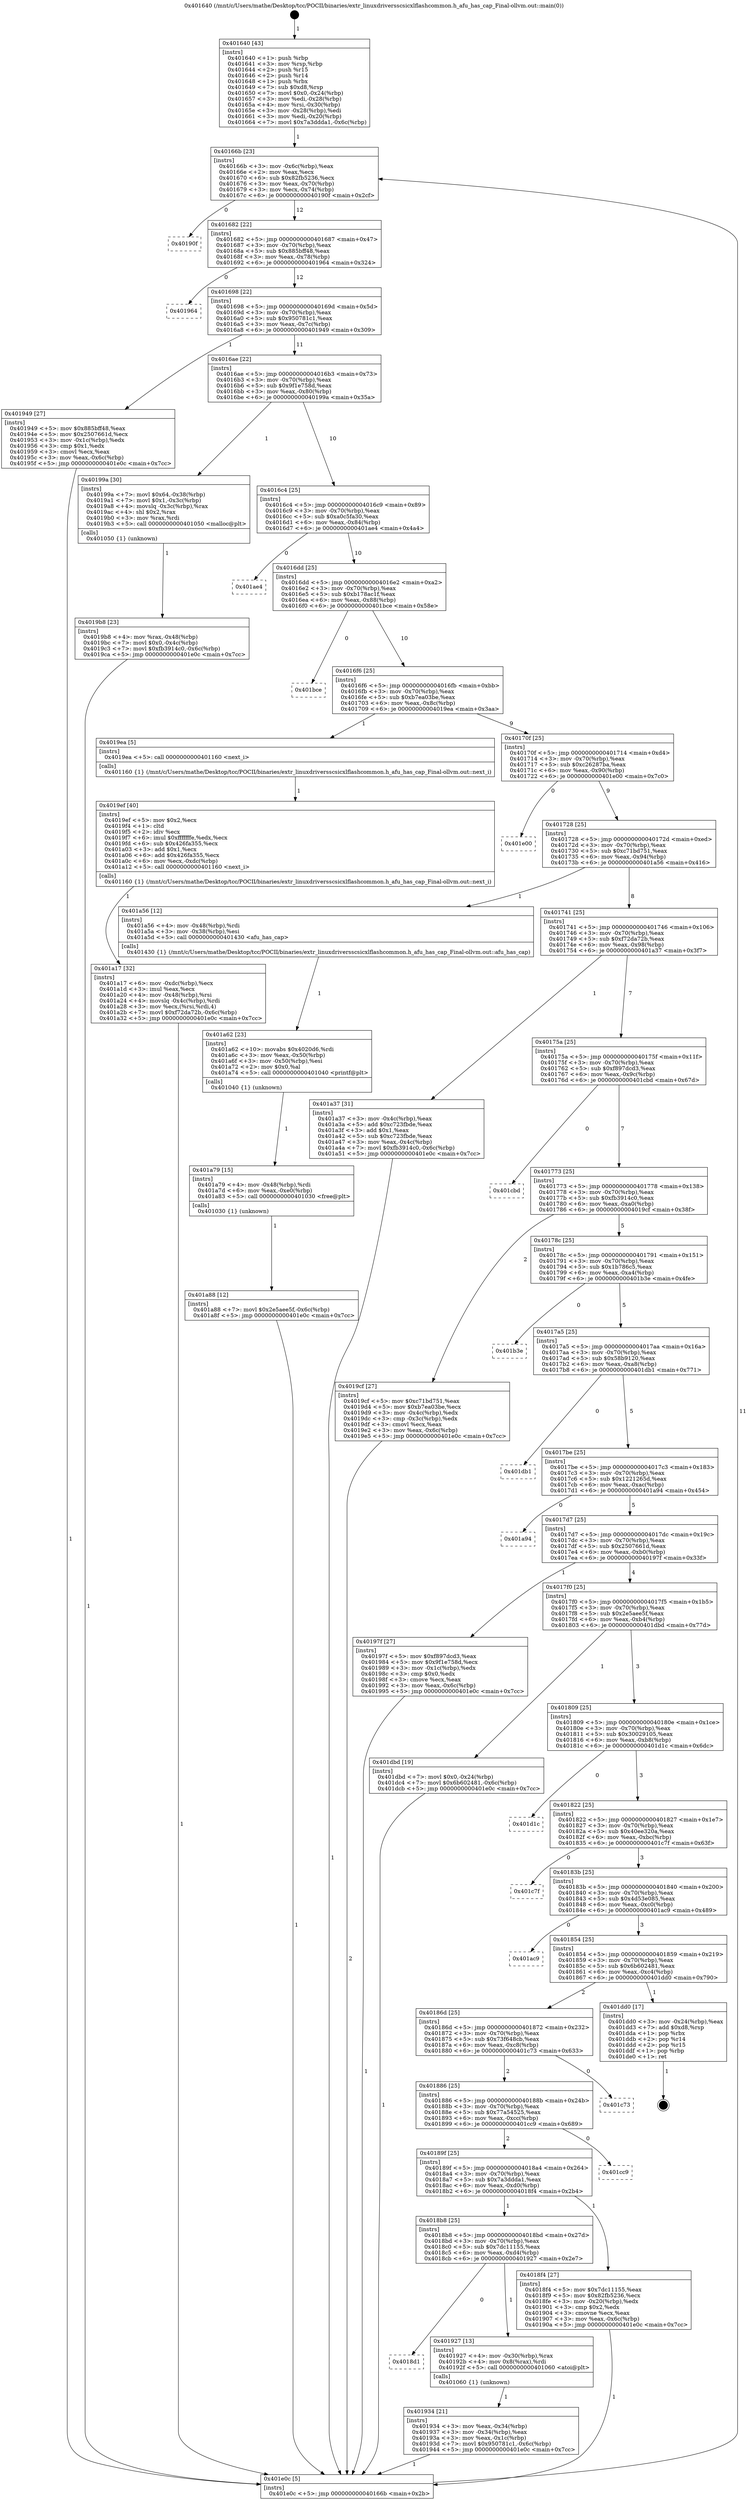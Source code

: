 digraph "0x401640" {
  label = "0x401640 (/mnt/c/Users/mathe/Desktop/tcc/POCII/binaries/extr_linuxdriversscsicxlflashcommon.h_afu_has_cap_Final-ollvm.out::main(0))"
  labelloc = "t"
  node[shape=record]

  Entry [label="",width=0.3,height=0.3,shape=circle,fillcolor=black,style=filled]
  "0x40166b" [label="{
     0x40166b [23]\l
     | [instrs]\l
     &nbsp;&nbsp;0x40166b \<+3\>: mov -0x6c(%rbp),%eax\l
     &nbsp;&nbsp;0x40166e \<+2\>: mov %eax,%ecx\l
     &nbsp;&nbsp;0x401670 \<+6\>: sub $0x82fb5236,%ecx\l
     &nbsp;&nbsp;0x401676 \<+3\>: mov %eax,-0x70(%rbp)\l
     &nbsp;&nbsp;0x401679 \<+3\>: mov %ecx,-0x74(%rbp)\l
     &nbsp;&nbsp;0x40167c \<+6\>: je 000000000040190f \<main+0x2cf\>\l
  }"]
  "0x40190f" [label="{
     0x40190f\l
  }", style=dashed]
  "0x401682" [label="{
     0x401682 [22]\l
     | [instrs]\l
     &nbsp;&nbsp;0x401682 \<+5\>: jmp 0000000000401687 \<main+0x47\>\l
     &nbsp;&nbsp;0x401687 \<+3\>: mov -0x70(%rbp),%eax\l
     &nbsp;&nbsp;0x40168a \<+5\>: sub $0x885bff48,%eax\l
     &nbsp;&nbsp;0x40168f \<+3\>: mov %eax,-0x78(%rbp)\l
     &nbsp;&nbsp;0x401692 \<+6\>: je 0000000000401964 \<main+0x324\>\l
  }"]
  Exit [label="",width=0.3,height=0.3,shape=circle,fillcolor=black,style=filled,peripheries=2]
  "0x401964" [label="{
     0x401964\l
  }", style=dashed]
  "0x401698" [label="{
     0x401698 [22]\l
     | [instrs]\l
     &nbsp;&nbsp;0x401698 \<+5\>: jmp 000000000040169d \<main+0x5d\>\l
     &nbsp;&nbsp;0x40169d \<+3\>: mov -0x70(%rbp),%eax\l
     &nbsp;&nbsp;0x4016a0 \<+5\>: sub $0x950781c1,%eax\l
     &nbsp;&nbsp;0x4016a5 \<+3\>: mov %eax,-0x7c(%rbp)\l
     &nbsp;&nbsp;0x4016a8 \<+6\>: je 0000000000401949 \<main+0x309\>\l
  }"]
  "0x401a88" [label="{
     0x401a88 [12]\l
     | [instrs]\l
     &nbsp;&nbsp;0x401a88 \<+7\>: movl $0x2e5aee5f,-0x6c(%rbp)\l
     &nbsp;&nbsp;0x401a8f \<+5\>: jmp 0000000000401e0c \<main+0x7cc\>\l
  }"]
  "0x401949" [label="{
     0x401949 [27]\l
     | [instrs]\l
     &nbsp;&nbsp;0x401949 \<+5\>: mov $0x885bff48,%eax\l
     &nbsp;&nbsp;0x40194e \<+5\>: mov $0x2507661d,%ecx\l
     &nbsp;&nbsp;0x401953 \<+3\>: mov -0x1c(%rbp),%edx\l
     &nbsp;&nbsp;0x401956 \<+3\>: cmp $0x1,%edx\l
     &nbsp;&nbsp;0x401959 \<+3\>: cmovl %ecx,%eax\l
     &nbsp;&nbsp;0x40195c \<+3\>: mov %eax,-0x6c(%rbp)\l
     &nbsp;&nbsp;0x40195f \<+5\>: jmp 0000000000401e0c \<main+0x7cc\>\l
  }"]
  "0x4016ae" [label="{
     0x4016ae [22]\l
     | [instrs]\l
     &nbsp;&nbsp;0x4016ae \<+5\>: jmp 00000000004016b3 \<main+0x73\>\l
     &nbsp;&nbsp;0x4016b3 \<+3\>: mov -0x70(%rbp),%eax\l
     &nbsp;&nbsp;0x4016b6 \<+5\>: sub $0x9f1e758d,%eax\l
     &nbsp;&nbsp;0x4016bb \<+3\>: mov %eax,-0x80(%rbp)\l
     &nbsp;&nbsp;0x4016be \<+6\>: je 000000000040199a \<main+0x35a\>\l
  }"]
  "0x401a79" [label="{
     0x401a79 [15]\l
     | [instrs]\l
     &nbsp;&nbsp;0x401a79 \<+4\>: mov -0x48(%rbp),%rdi\l
     &nbsp;&nbsp;0x401a7d \<+6\>: mov %eax,-0xe0(%rbp)\l
     &nbsp;&nbsp;0x401a83 \<+5\>: call 0000000000401030 \<free@plt\>\l
     | [calls]\l
     &nbsp;&nbsp;0x401030 \{1\} (unknown)\l
  }"]
  "0x40199a" [label="{
     0x40199a [30]\l
     | [instrs]\l
     &nbsp;&nbsp;0x40199a \<+7\>: movl $0x64,-0x38(%rbp)\l
     &nbsp;&nbsp;0x4019a1 \<+7\>: movl $0x1,-0x3c(%rbp)\l
     &nbsp;&nbsp;0x4019a8 \<+4\>: movslq -0x3c(%rbp),%rax\l
     &nbsp;&nbsp;0x4019ac \<+4\>: shl $0x2,%rax\l
     &nbsp;&nbsp;0x4019b0 \<+3\>: mov %rax,%rdi\l
     &nbsp;&nbsp;0x4019b3 \<+5\>: call 0000000000401050 \<malloc@plt\>\l
     | [calls]\l
     &nbsp;&nbsp;0x401050 \{1\} (unknown)\l
  }"]
  "0x4016c4" [label="{
     0x4016c4 [25]\l
     | [instrs]\l
     &nbsp;&nbsp;0x4016c4 \<+5\>: jmp 00000000004016c9 \<main+0x89\>\l
     &nbsp;&nbsp;0x4016c9 \<+3\>: mov -0x70(%rbp),%eax\l
     &nbsp;&nbsp;0x4016cc \<+5\>: sub $0xa0c5fa30,%eax\l
     &nbsp;&nbsp;0x4016d1 \<+6\>: mov %eax,-0x84(%rbp)\l
     &nbsp;&nbsp;0x4016d7 \<+6\>: je 0000000000401ae4 \<main+0x4a4\>\l
  }"]
  "0x401a62" [label="{
     0x401a62 [23]\l
     | [instrs]\l
     &nbsp;&nbsp;0x401a62 \<+10\>: movabs $0x4020d6,%rdi\l
     &nbsp;&nbsp;0x401a6c \<+3\>: mov %eax,-0x50(%rbp)\l
     &nbsp;&nbsp;0x401a6f \<+3\>: mov -0x50(%rbp),%esi\l
     &nbsp;&nbsp;0x401a72 \<+2\>: mov $0x0,%al\l
     &nbsp;&nbsp;0x401a74 \<+5\>: call 0000000000401040 \<printf@plt\>\l
     | [calls]\l
     &nbsp;&nbsp;0x401040 \{1\} (unknown)\l
  }"]
  "0x401ae4" [label="{
     0x401ae4\l
  }", style=dashed]
  "0x4016dd" [label="{
     0x4016dd [25]\l
     | [instrs]\l
     &nbsp;&nbsp;0x4016dd \<+5\>: jmp 00000000004016e2 \<main+0xa2\>\l
     &nbsp;&nbsp;0x4016e2 \<+3\>: mov -0x70(%rbp),%eax\l
     &nbsp;&nbsp;0x4016e5 \<+5\>: sub $0xb178ac1f,%eax\l
     &nbsp;&nbsp;0x4016ea \<+6\>: mov %eax,-0x88(%rbp)\l
     &nbsp;&nbsp;0x4016f0 \<+6\>: je 0000000000401bce \<main+0x58e\>\l
  }"]
  "0x401a17" [label="{
     0x401a17 [32]\l
     | [instrs]\l
     &nbsp;&nbsp;0x401a17 \<+6\>: mov -0xdc(%rbp),%ecx\l
     &nbsp;&nbsp;0x401a1d \<+3\>: imul %eax,%ecx\l
     &nbsp;&nbsp;0x401a20 \<+4\>: mov -0x48(%rbp),%rsi\l
     &nbsp;&nbsp;0x401a24 \<+4\>: movslq -0x4c(%rbp),%rdi\l
     &nbsp;&nbsp;0x401a28 \<+3\>: mov %ecx,(%rsi,%rdi,4)\l
     &nbsp;&nbsp;0x401a2b \<+7\>: movl $0xf72da72b,-0x6c(%rbp)\l
     &nbsp;&nbsp;0x401a32 \<+5\>: jmp 0000000000401e0c \<main+0x7cc\>\l
  }"]
  "0x401bce" [label="{
     0x401bce\l
  }", style=dashed]
  "0x4016f6" [label="{
     0x4016f6 [25]\l
     | [instrs]\l
     &nbsp;&nbsp;0x4016f6 \<+5\>: jmp 00000000004016fb \<main+0xbb\>\l
     &nbsp;&nbsp;0x4016fb \<+3\>: mov -0x70(%rbp),%eax\l
     &nbsp;&nbsp;0x4016fe \<+5\>: sub $0xb7ea03be,%eax\l
     &nbsp;&nbsp;0x401703 \<+6\>: mov %eax,-0x8c(%rbp)\l
     &nbsp;&nbsp;0x401709 \<+6\>: je 00000000004019ea \<main+0x3aa\>\l
  }"]
  "0x4019ef" [label="{
     0x4019ef [40]\l
     | [instrs]\l
     &nbsp;&nbsp;0x4019ef \<+5\>: mov $0x2,%ecx\l
     &nbsp;&nbsp;0x4019f4 \<+1\>: cltd\l
     &nbsp;&nbsp;0x4019f5 \<+2\>: idiv %ecx\l
     &nbsp;&nbsp;0x4019f7 \<+6\>: imul $0xfffffffe,%edx,%ecx\l
     &nbsp;&nbsp;0x4019fd \<+6\>: sub $0x426fa355,%ecx\l
     &nbsp;&nbsp;0x401a03 \<+3\>: add $0x1,%ecx\l
     &nbsp;&nbsp;0x401a06 \<+6\>: add $0x426fa355,%ecx\l
     &nbsp;&nbsp;0x401a0c \<+6\>: mov %ecx,-0xdc(%rbp)\l
     &nbsp;&nbsp;0x401a12 \<+5\>: call 0000000000401160 \<next_i\>\l
     | [calls]\l
     &nbsp;&nbsp;0x401160 \{1\} (/mnt/c/Users/mathe/Desktop/tcc/POCII/binaries/extr_linuxdriversscsicxlflashcommon.h_afu_has_cap_Final-ollvm.out::next_i)\l
  }"]
  "0x4019ea" [label="{
     0x4019ea [5]\l
     | [instrs]\l
     &nbsp;&nbsp;0x4019ea \<+5\>: call 0000000000401160 \<next_i\>\l
     | [calls]\l
     &nbsp;&nbsp;0x401160 \{1\} (/mnt/c/Users/mathe/Desktop/tcc/POCII/binaries/extr_linuxdriversscsicxlflashcommon.h_afu_has_cap_Final-ollvm.out::next_i)\l
  }"]
  "0x40170f" [label="{
     0x40170f [25]\l
     | [instrs]\l
     &nbsp;&nbsp;0x40170f \<+5\>: jmp 0000000000401714 \<main+0xd4\>\l
     &nbsp;&nbsp;0x401714 \<+3\>: mov -0x70(%rbp),%eax\l
     &nbsp;&nbsp;0x401717 \<+5\>: sub $0xc26287ba,%eax\l
     &nbsp;&nbsp;0x40171c \<+6\>: mov %eax,-0x90(%rbp)\l
     &nbsp;&nbsp;0x401722 \<+6\>: je 0000000000401e00 \<main+0x7c0\>\l
  }"]
  "0x4019b8" [label="{
     0x4019b8 [23]\l
     | [instrs]\l
     &nbsp;&nbsp;0x4019b8 \<+4\>: mov %rax,-0x48(%rbp)\l
     &nbsp;&nbsp;0x4019bc \<+7\>: movl $0x0,-0x4c(%rbp)\l
     &nbsp;&nbsp;0x4019c3 \<+7\>: movl $0xfb3914c0,-0x6c(%rbp)\l
     &nbsp;&nbsp;0x4019ca \<+5\>: jmp 0000000000401e0c \<main+0x7cc\>\l
  }"]
  "0x401e00" [label="{
     0x401e00\l
  }", style=dashed]
  "0x401728" [label="{
     0x401728 [25]\l
     | [instrs]\l
     &nbsp;&nbsp;0x401728 \<+5\>: jmp 000000000040172d \<main+0xed\>\l
     &nbsp;&nbsp;0x40172d \<+3\>: mov -0x70(%rbp),%eax\l
     &nbsp;&nbsp;0x401730 \<+5\>: sub $0xc71bd751,%eax\l
     &nbsp;&nbsp;0x401735 \<+6\>: mov %eax,-0x94(%rbp)\l
     &nbsp;&nbsp;0x40173b \<+6\>: je 0000000000401a56 \<main+0x416\>\l
  }"]
  "0x401934" [label="{
     0x401934 [21]\l
     | [instrs]\l
     &nbsp;&nbsp;0x401934 \<+3\>: mov %eax,-0x34(%rbp)\l
     &nbsp;&nbsp;0x401937 \<+3\>: mov -0x34(%rbp),%eax\l
     &nbsp;&nbsp;0x40193a \<+3\>: mov %eax,-0x1c(%rbp)\l
     &nbsp;&nbsp;0x40193d \<+7\>: movl $0x950781c1,-0x6c(%rbp)\l
     &nbsp;&nbsp;0x401944 \<+5\>: jmp 0000000000401e0c \<main+0x7cc\>\l
  }"]
  "0x401a56" [label="{
     0x401a56 [12]\l
     | [instrs]\l
     &nbsp;&nbsp;0x401a56 \<+4\>: mov -0x48(%rbp),%rdi\l
     &nbsp;&nbsp;0x401a5a \<+3\>: mov -0x38(%rbp),%esi\l
     &nbsp;&nbsp;0x401a5d \<+5\>: call 0000000000401430 \<afu_has_cap\>\l
     | [calls]\l
     &nbsp;&nbsp;0x401430 \{1\} (/mnt/c/Users/mathe/Desktop/tcc/POCII/binaries/extr_linuxdriversscsicxlflashcommon.h_afu_has_cap_Final-ollvm.out::afu_has_cap)\l
  }"]
  "0x401741" [label="{
     0x401741 [25]\l
     | [instrs]\l
     &nbsp;&nbsp;0x401741 \<+5\>: jmp 0000000000401746 \<main+0x106\>\l
     &nbsp;&nbsp;0x401746 \<+3\>: mov -0x70(%rbp),%eax\l
     &nbsp;&nbsp;0x401749 \<+5\>: sub $0xf72da72b,%eax\l
     &nbsp;&nbsp;0x40174e \<+6\>: mov %eax,-0x98(%rbp)\l
     &nbsp;&nbsp;0x401754 \<+6\>: je 0000000000401a37 \<main+0x3f7\>\l
  }"]
  "0x4018d1" [label="{
     0x4018d1\l
  }", style=dashed]
  "0x401a37" [label="{
     0x401a37 [31]\l
     | [instrs]\l
     &nbsp;&nbsp;0x401a37 \<+3\>: mov -0x4c(%rbp),%eax\l
     &nbsp;&nbsp;0x401a3a \<+5\>: add $0xc723fbde,%eax\l
     &nbsp;&nbsp;0x401a3f \<+3\>: add $0x1,%eax\l
     &nbsp;&nbsp;0x401a42 \<+5\>: sub $0xc723fbde,%eax\l
     &nbsp;&nbsp;0x401a47 \<+3\>: mov %eax,-0x4c(%rbp)\l
     &nbsp;&nbsp;0x401a4a \<+7\>: movl $0xfb3914c0,-0x6c(%rbp)\l
     &nbsp;&nbsp;0x401a51 \<+5\>: jmp 0000000000401e0c \<main+0x7cc\>\l
  }"]
  "0x40175a" [label="{
     0x40175a [25]\l
     | [instrs]\l
     &nbsp;&nbsp;0x40175a \<+5\>: jmp 000000000040175f \<main+0x11f\>\l
     &nbsp;&nbsp;0x40175f \<+3\>: mov -0x70(%rbp),%eax\l
     &nbsp;&nbsp;0x401762 \<+5\>: sub $0xf897dcd3,%eax\l
     &nbsp;&nbsp;0x401767 \<+6\>: mov %eax,-0x9c(%rbp)\l
     &nbsp;&nbsp;0x40176d \<+6\>: je 0000000000401cbd \<main+0x67d\>\l
  }"]
  "0x401927" [label="{
     0x401927 [13]\l
     | [instrs]\l
     &nbsp;&nbsp;0x401927 \<+4\>: mov -0x30(%rbp),%rax\l
     &nbsp;&nbsp;0x40192b \<+4\>: mov 0x8(%rax),%rdi\l
     &nbsp;&nbsp;0x40192f \<+5\>: call 0000000000401060 \<atoi@plt\>\l
     | [calls]\l
     &nbsp;&nbsp;0x401060 \{1\} (unknown)\l
  }"]
  "0x401cbd" [label="{
     0x401cbd\l
  }", style=dashed]
  "0x401773" [label="{
     0x401773 [25]\l
     | [instrs]\l
     &nbsp;&nbsp;0x401773 \<+5\>: jmp 0000000000401778 \<main+0x138\>\l
     &nbsp;&nbsp;0x401778 \<+3\>: mov -0x70(%rbp),%eax\l
     &nbsp;&nbsp;0x40177b \<+5\>: sub $0xfb3914c0,%eax\l
     &nbsp;&nbsp;0x401780 \<+6\>: mov %eax,-0xa0(%rbp)\l
     &nbsp;&nbsp;0x401786 \<+6\>: je 00000000004019cf \<main+0x38f\>\l
  }"]
  "0x401640" [label="{
     0x401640 [43]\l
     | [instrs]\l
     &nbsp;&nbsp;0x401640 \<+1\>: push %rbp\l
     &nbsp;&nbsp;0x401641 \<+3\>: mov %rsp,%rbp\l
     &nbsp;&nbsp;0x401644 \<+2\>: push %r15\l
     &nbsp;&nbsp;0x401646 \<+2\>: push %r14\l
     &nbsp;&nbsp;0x401648 \<+1\>: push %rbx\l
     &nbsp;&nbsp;0x401649 \<+7\>: sub $0xd8,%rsp\l
     &nbsp;&nbsp;0x401650 \<+7\>: movl $0x0,-0x24(%rbp)\l
     &nbsp;&nbsp;0x401657 \<+3\>: mov %edi,-0x28(%rbp)\l
     &nbsp;&nbsp;0x40165a \<+4\>: mov %rsi,-0x30(%rbp)\l
     &nbsp;&nbsp;0x40165e \<+3\>: mov -0x28(%rbp),%edi\l
     &nbsp;&nbsp;0x401661 \<+3\>: mov %edi,-0x20(%rbp)\l
     &nbsp;&nbsp;0x401664 \<+7\>: movl $0x7a3ddda1,-0x6c(%rbp)\l
  }"]
  "0x4019cf" [label="{
     0x4019cf [27]\l
     | [instrs]\l
     &nbsp;&nbsp;0x4019cf \<+5\>: mov $0xc71bd751,%eax\l
     &nbsp;&nbsp;0x4019d4 \<+5\>: mov $0xb7ea03be,%ecx\l
     &nbsp;&nbsp;0x4019d9 \<+3\>: mov -0x4c(%rbp),%edx\l
     &nbsp;&nbsp;0x4019dc \<+3\>: cmp -0x3c(%rbp),%edx\l
     &nbsp;&nbsp;0x4019df \<+3\>: cmovl %ecx,%eax\l
     &nbsp;&nbsp;0x4019e2 \<+3\>: mov %eax,-0x6c(%rbp)\l
     &nbsp;&nbsp;0x4019e5 \<+5\>: jmp 0000000000401e0c \<main+0x7cc\>\l
  }"]
  "0x40178c" [label="{
     0x40178c [25]\l
     | [instrs]\l
     &nbsp;&nbsp;0x40178c \<+5\>: jmp 0000000000401791 \<main+0x151\>\l
     &nbsp;&nbsp;0x401791 \<+3\>: mov -0x70(%rbp),%eax\l
     &nbsp;&nbsp;0x401794 \<+5\>: sub $0x1b786c5,%eax\l
     &nbsp;&nbsp;0x401799 \<+6\>: mov %eax,-0xa4(%rbp)\l
     &nbsp;&nbsp;0x40179f \<+6\>: je 0000000000401b3e \<main+0x4fe\>\l
  }"]
  "0x401e0c" [label="{
     0x401e0c [5]\l
     | [instrs]\l
     &nbsp;&nbsp;0x401e0c \<+5\>: jmp 000000000040166b \<main+0x2b\>\l
  }"]
  "0x401b3e" [label="{
     0x401b3e\l
  }", style=dashed]
  "0x4017a5" [label="{
     0x4017a5 [25]\l
     | [instrs]\l
     &nbsp;&nbsp;0x4017a5 \<+5\>: jmp 00000000004017aa \<main+0x16a\>\l
     &nbsp;&nbsp;0x4017aa \<+3\>: mov -0x70(%rbp),%eax\l
     &nbsp;&nbsp;0x4017ad \<+5\>: sub $0x58b9120,%eax\l
     &nbsp;&nbsp;0x4017b2 \<+6\>: mov %eax,-0xa8(%rbp)\l
     &nbsp;&nbsp;0x4017b8 \<+6\>: je 0000000000401db1 \<main+0x771\>\l
  }"]
  "0x4018b8" [label="{
     0x4018b8 [25]\l
     | [instrs]\l
     &nbsp;&nbsp;0x4018b8 \<+5\>: jmp 00000000004018bd \<main+0x27d\>\l
     &nbsp;&nbsp;0x4018bd \<+3\>: mov -0x70(%rbp),%eax\l
     &nbsp;&nbsp;0x4018c0 \<+5\>: sub $0x7dc11155,%eax\l
     &nbsp;&nbsp;0x4018c5 \<+6\>: mov %eax,-0xd4(%rbp)\l
     &nbsp;&nbsp;0x4018cb \<+6\>: je 0000000000401927 \<main+0x2e7\>\l
  }"]
  "0x401db1" [label="{
     0x401db1\l
  }", style=dashed]
  "0x4017be" [label="{
     0x4017be [25]\l
     | [instrs]\l
     &nbsp;&nbsp;0x4017be \<+5\>: jmp 00000000004017c3 \<main+0x183\>\l
     &nbsp;&nbsp;0x4017c3 \<+3\>: mov -0x70(%rbp),%eax\l
     &nbsp;&nbsp;0x4017c6 \<+5\>: sub $0x1221265d,%eax\l
     &nbsp;&nbsp;0x4017cb \<+6\>: mov %eax,-0xac(%rbp)\l
     &nbsp;&nbsp;0x4017d1 \<+6\>: je 0000000000401a94 \<main+0x454\>\l
  }"]
  "0x4018f4" [label="{
     0x4018f4 [27]\l
     | [instrs]\l
     &nbsp;&nbsp;0x4018f4 \<+5\>: mov $0x7dc11155,%eax\l
     &nbsp;&nbsp;0x4018f9 \<+5\>: mov $0x82fb5236,%ecx\l
     &nbsp;&nbsp;0x4018fe \<+3\>: mov -0x20(%rbp),%edx\l
     &nbsp;&nbsp;0x401901 \<+3\>: cmp $0x2,%edx\l
     &nbsp;&nbsp;0x401904 \<+3\>: cmovne %ecx,%eax\l
     &nbsp;&nbsp;0x401907 \<+3\>: mov %eax,-0x6c(%rbp)\l
     &nbsp;&nbsp;0x40190a \<+5\>: jmp 0000000000401e0c \<main+0x7cc\>\l
  }"]
  "0x401a94" [label="{
     0x401a94\l
  }", style=dashed]
  "0x4017d7" [label="{
     0x4017d7 [25]\l
     | [instrs]\l
     &nbsp;&nbsp;0x4017d7 \<+5\>: jmp 00000000004017dc \<main+0x19c\>\l
     &nbsp;&nbsp;0x4017dc \<+3\>: mov -0x70(%rbp),%eax\l
     &nbsp;&nbsp;0x4017df \<+5\>: sub $0x2507661d,%eax\l
     &nbsp;&nbsp;0x4017e4 \<+6\>: mov %eax,-0xb0(%rbp)\l
     &nbsp;&nbsp;0x4017ea \<+6\>: je 000000000040197f \<main+0x33f\>\l
  }"]
  "0x40189f" [label="{
     0x40189f [25]\l
     | [instrs]\l
     &nbsp;&nbsp;0x40189f \<+5\>: jmp 00000000004018a4 \<main+0x264\>\l
     &nbsp;&nbsp;0x4018a4 \<+3\>: mov -0x70(%rbp),%eax\l
     &nbsp;&nbsp;0x4018a7 \<+5\>: sub $0x7a3ddda1,%eax\l
     &nbsp;&nbsp;0x4018ac \<+6\>: mov %eax,-0xd0(%rbp)\l
     &nbsp;&nbsp;0x4018b2 \<+6\>: je 00000000004018f4 \<main+0x2b4\>\l
  }"]
  "0x40197f" [label="{
     0x40197f [27]\l
     | [instrs]\l
     &nbsp;&nbsp;0x40197f \<+5\>: mov $0xf897dcd3,%eax\l
     &nbsp;&nbsp;0x401984 \<+5\>: mov $0x9f1e758d,%ecx\l
     &nbsp;&nbsp;0x401989 \<+3\>: mov -0x1c(%rbp),%edx\l
     &nbsp;&nbsp;0x40198c \<+3\>: cmp $0x0,%edx\l
     &nbsp;&nbsp;0x40198f \<+3\>: cmove %ecx,%eax\l
     &nbsp;&nbsp;0x401992 \<+3\>: mov %eax,-0x6c(%rbp)\l
     &nbsp;&nbsp;0x401995 \<+5\>: jmp 0000000000401e0c \<main+0x7cc\>\l
  }"]
  "0x4017f0" [label="{
     0x4017f0 [25]\l
     | [instrs]\l
     &nbsp;&nbsp;0x4017f0 \<+5\>: jmp 00000000004017f5 \<main+0x1b5\>\l
     &nbsp;&nbsp;0x4017f5 \<+3\>: mov -0x70(%rbp),%eax\l
     &nbsp;&nbsp;0x4017f8 \<+5\>: sub $0x2e5aee5f,%eax\l
     &nbsp;&nbsp;0x4017fd \<+6\>: mov %eax,-0xb4(%rbp)\l
     &nbsp;&nbsp;0x401803 \<+6\>: je 0000000000401dbd \<main+0x77d\>\l
  }"]
  "0x401cc9" [label="{
     0x401cc9\l
  }", style=dashed]
  "0x401dbd" [label="{
     0x401dbd [19]\l
     | [instrs]\l
     &nbsp;&nbsp;0x401dbd \<+7\>: movl $0x0,-0x24(%rbp)\l
     &nbsp;&nbsp;0x401dc4 \<+7\>: movl $0x6b602481,-0x6c(%rbp)\l
     &nbsp;&nbsp;0x401dcb \<+5\>: jmp 0000000000401e0c \<main+0x7cc\>\l
  }"]
  "0x401809" [label="{
     0x401809 [25]\l
     | [instrs]\l
     &nbsp;&nbsp;0x401809 \<+5\>: jmp 000000000040180e \<main+0x1ce\>\l
     &nbsp;&nbsp;0x40180e \<+3\>: mov -0x70(%rbp),%eax\l
     &nbsp;&nbsp;0x401811 \<+5\>: sub $0x30029105,%eax\l
     &nbsp;&nbsp;0x401816 \<+6\>: mov %eax,-0xb8(%rbp)\l
     &nbsp;&nbsp;0x40181c \<+6\>: je 0000000000401d1c \<main+0x6dc\>\l
  }"]
  "0x401886" [label="{
     0x401886 [25]\l
     | [instrs]\l
     &nbsp;&nbsp;0x401886 \<+5\>: jmp 000000000040188b \<main+0x24b\>\l
     &nbsp;&nbsp;0x40188b \<+3\>: mov -0x70(%rbp),%eax\l
     &nbsp;&nbsp;0x40188e \<+5\>: sub $0x77a54525,%eax\l
     &nbsp;&nbsp;0x401893 \<+6\>: mov %eax,-0xcc(%rbp)\l
     &nbsp;&nbsp;0x401899 \<+6\>: je 0000000000401cc9 \<main+0x689\>\l
  }"]
  "0x401d1c" [label="{
     0x401d1c\l
  }", style=dashed]
  "0x401822" [label="{
     0x401822 [25]\l
     | [instrs]\l
     &nbsp;&nbsp;0x401822 \<+5\>: jmp 0000000000401827 \<main+0x1e7\>\l
     &nbsp;&nbsp;0x401827 \<+3\>: mov -0x70(%rbp),%eax\l
     &nbsp;&nbsp;0x40182a \<+5\>: sub $0x40ee320a,%eax\l
     &nbsp;&nbsp;0x40182f \<+6\>: mov %eax,-0xbc(%rbp)\l
     &nbsp;&nbsp;0x401835 \<+6\>: je 0000000000401c7f \<main+0x63f\>\l
  }"]
  "0x401c73" [label="{
     0x401c73\l
  }", style=dashed]
  "0x401c7f" [label="{
     0x401c7f\l
  }", style=dashed]
  "0x40183b" [label="{
     0x40183b [25]\l
     | [instrs]\l
     &nbsp;&nbsp;0x40183b \<+5\>: jmp 0000000000401840 \<main+0x200\>\l
     &nbsp;&nbsp;0x401840 \<+3\>: mov -0x70(%rbp),%eax\l
     &nbsp;&nbsp;0x401843 \<+5\>: sub $0x4d53e085,%eax\l
     &nbsp;&nbsp;0x401848 \<+6\>: mov %eax,-0xc0(%rbp)\l
     &nbsp;&nbsp;0x40184e \<+6\>: je 0000000000401ac9 \<main+0x489\>\l
  }"]
  "0x40186d" [label="{
     0x40186d [25]\l
     | [instrs]\l
     &nbsp;&nbsp;0x40186d \<+5\>: jmp 0000000000401872 \<main+0x232\>\l
     &nbsp;&nbsp;0x401872 \<+3\>: mov -0x70(%rbp),%eax\l
     &nbsp;&nbsp;0x401875 \<+5\>: sub $0x73f648cb,%eax\l
     &nbsp;&nbsp;0x40187a \<+6\>: mov %eax,-0xc8(%rbp)\l
     &nbsp;&nbsp;0x401880 \<+6\>: je 0000000000401c73 \<main+0x633\>\l
  }"]
  "0x401ac9" [label="{
     0x401ac9\l
  }", style=dashed]
  "0x401854" [label="{
     0x401854 [25]\l
     | [instrs]\l
     &nbsp;&nbsp;0x401854 \<+5\>: jmp 0000000000401859 \<main+0x219\>\l
     &nbsp;&nbsp;0x401859 \<+3\>: mov -0x70(%rbp),%eax\l
     &nbsp;&nbsp;0x40185c \<+5\>: sub $0x6b602481,%eax\l
     &nbsp;&nbsp;0x401861 \<+6\>: mov %eax,-0xc4(%rbp)\l
     &nbsp;&nbsp;0x401867 \<+6\>: je 0000000000401dd0 \<main+0x790\>\l
  }"]
  "0x401dd0" [label="{
     0x401dd0 [17]\l
     | [instrs]\l
     &nbsp;&nbsp;0x401dd0 \<+3\>: mov -0x24(%rbp),%eax\l
     &nbsp;&nbsp;0x401dd3 \<+7\>: add $0xd8,%rsp\l
     &nbsp;&nbsp;0x401dda \<+1\>: pop %rbx\l
     &nbsp;&nbsp;0x401ddb \<+2\>: pop %r14\l
     &nbsp;&nbsp;0x401ddd \<+2\>: pop %r15\l
     &nbsp;&nbsp;0x401ddf \<+1\>: pop %rbp\l
     &nbsp;&nbsp;0x401de0 \<+1\>: ret\l
  }"]
  Entry -> "0x401640" [label=" 1"]
  "0x40166b" -> "0x40190f" [label=" 0"]
  "0x40166b" -> "0x401682" [label=" 12"]
  "0x401dd0" -> Exit [label=" 1"]
  "0x401682" -> "0x401964" [label=" 0"]
  "0x401682" -> "0x401698" [label=" 12"]
  "0x401dbd" -> "0x401e0c" [label=" 1"]
  "0x401698" -> "0x401949" [label=" 1"]
  "0x401698" -> "0x4016ae" [label=" 11"]
  "0x401a88" -> "0x401e0c" [label=" 1"]
  "0x4016ae" -> "0x40199a" [label=" 1"]
  "0x4016ae" -> "0x4016c4" [label=" 10"]
  "0x401a79" -> "0x401a88" [label=" 1"]
  "0x4016c4" -> "0x401ae4" [label=" 0"]
  "0x4016c4" -> "0x4016dd" [label=" 10"]
  "0x401a62" -> "0x401a79" [label=" 1"]
  "0x4016dd" -> "0x401bce" [label=" 0"]
  "0x4016dd" -> "0x4016f6" [label=" 10"]
  "0x401a56" -> "0x401a62" [label=" 1"]
  "0x4016f6" -> "0x4019ea" [label=" 1"]
  "0x4016f6" -> "0x40170f" [label=" 9"]
  "0x401a37" -> "0x401e0c" [label=" 1"]
  "0x40170f" -> "0x401e00" [label=" 0"]
  "0x40170f" -> "0x401728" [label=" 9"]
  "0x401a17" -> "0x401e0c" [label=" 1"]
  "0x401728" -> "0x401a56" [label=" 1"]
  "0x401728" -> "0x401741" [label=" 8"]
  "0x4019ef" -> "0x401a17" [label=" 1"]
  "0x401741" -> "0x401a37" [label=" 1"]
  "0x401741" -> "0x40175a" [label=" 7"]
  "0x4019ea" -> "0x4019ef" [label=" 1"]
  "0x40175a" -> "0x401cbd" [label=" 0"]
  "0x40175a" -> "0x401773" [label=" 7"]
  "0x4019cf" -> "0x401e0c" [label=" 2"]
  "0x401773" -> "0x4019cf" [label=" 2"]
  "0x401773" -> "0x40178c" [label=" 5"]
  "0x40199a" -> "0x4019b8" [label=" 1"]
  "0x40178c" -> "0x401b3e" [label=" 0"]
  "0x40178c" -> "0x4017a5" [label=" 5"]
  "0x40197f" -> "0x401e0c" [label=" 1"]
  "0x4017a5" -> "0x401db1" [label=" 0"]
  "0x4017a5" -> "0x4017be" [label=" 5"]
  "0x401949" -> "0x401e0c" [label=" 1"]
  "0x4017be" -> "0x401a94" [label=" 0"]
  "0x4017be" -> "0x4017d7" [label=" 5"]
  "0x401934" -> "0x401e0c" [label=" 1"]
  "0x4017d7" -> "0x40197f" [label=" 1"]
  "0x4017d7" -> "0x4017f0" [label=" 4"]
  "0x4018b8" -> "0x4018d1" [label=" 0"]
  "0x4017f0" -> "0x401dbd" [label=" 1"]
  "0x4017f0" -> "0x401809" [label=" 3"]
  "0x4018b8" -> "0x401927" [label=" 1"]
  "0x401809" -> "0x401d1c" [label=" 0"]
  "0x401809" -> "0x401822" [label=" 3"]
  "0x401e0c" -> "0x40166b" [label=" 11"]
  "0x401822" -> "0x401c7f" [label=" 0"]
  "0x401822" -> "0x40183b" [label=" 3"]
  "0x401640" -> "0x40166b" [label=" 1"]
  "0x40183b" -> "0x401ac9" [label=" 0"]
  "0x40183b" -> "0x401854" [label=" 3"]
  "0x40189f" -> "0x4018b8" [label=" 1"]
  "0x401854" -> "0x401dd0" [label=" 1"]
  "0x401854" -> "0x40186d" [label=" 2"]
  "0x4018f4" -> "0x401e0c" [label=" 1"]
  "0x40186d" -> "0x401c73" [label=" 0"]
  "0x40186d" -> "0x401886" [label=" 2"]
  "0x4019b8" -> "0x401e0c" [label=" 1"]
  "0x401886" -> "0x401cc9" [label=" 0"]
  "0x401886" -> "0x40189f" [label=" 2"]
  "0x401927" -> "0x401934" [label=" 1"]
  "0x40189f" -> "0x4018f4" [label=" 1"]
}
